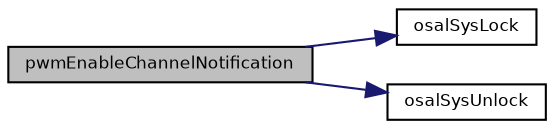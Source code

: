 digraph "pwmEnableChannelNotification"
{
  bgcolor="transparent";
  edge [fontname="Helvetica",fontsize="8",labelfontname="Helvetica",labelfontsize="8"];
  node [fontname="Helvetica",fontsize="8",shape=record];
  rankdir="LR";
  Node26 [label="pwmEnableChannelNotification",height=0.2,width=0.4,color="black", fillcolor="grey75", style="filled", fontcolor="black"];
  Node26 -> Node27 [color="midnightblue",fontsize="8",style="solid",fontname="Helvetica"];
  Node27 [label="osalSysLock",height=0.2,width=0.4,color="black",URL="$group___o_s_a_l.html#ga0cb5e528b0114b4ca61c2eb65a0515fa",tooltip="Enters a critical zone from thread context. "];
  Node26 -> Node28 [color="midnightblue",fontsize="8",style="solid",fontname="Helvetica"];
  Node28 [label="osalSysUnlock",height=0.2,width=0.4,color="black",URL="$group___o_s_a_l.html#ga17dbf4a1761019b8d94f43832c506543",tooltip="Leaves a critical zone from thread context. "];
}
